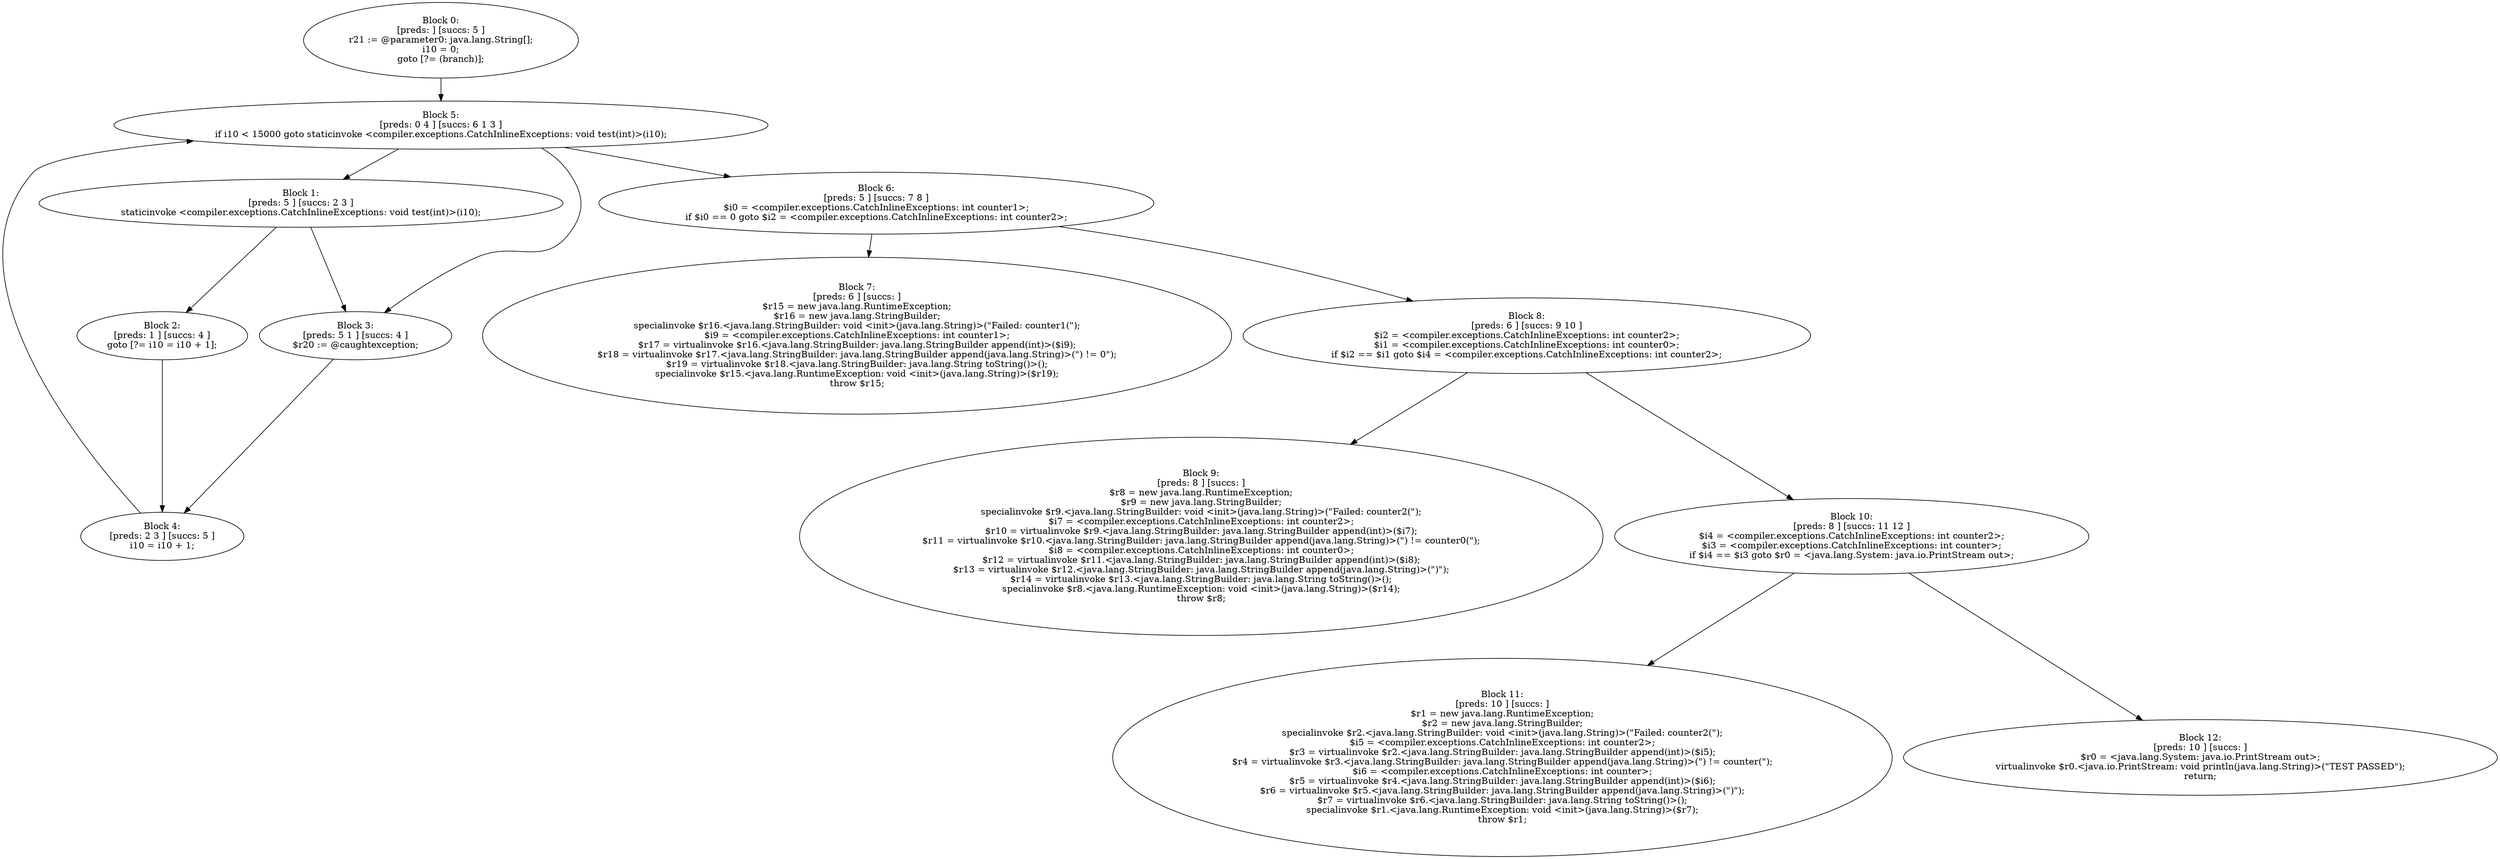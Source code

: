 digraph "unitGraph" {
    "Block 0:
[preds: ] [succs: 5 ]
r21 := @parameter0: java.lang.String[];
i10 = 0;
goto [?= (branch)];
"
    "Block 1:
[preds: 5 ] [succs: 2 3 ]
staticinvoke <compiler.exceptions.CatchInlineExceptions: void test(int)>(i10);
"
    "Block 2:
[preds: 1 ] [succs: 4 ]
goto [?= i10 = i10 + 1];
"
    "Block 3:
[preds: 5 1 ] [succs: 4 ]
$r20 := @caughtexception;
"
    "Block 4:
[preds: 2 3 ] [succs: 5 ]
i10 = i10 + 1;
"
    "Block 5:
[preds: 0 4 ] [succs: 6 1 3 ]
if i10 < 15000 goto staticinvoke <compiler.exceptions.CatchInlineExceptions: void test(int)>(i10);
"
    "Block 6:
[preds: 5 ] [succs: 7 8 ]
$i0 = <compiler.exceptions.CatchInlineExceptions: int counter1>;
if $i0 == 0 goto $i2 = <compiler.exceptions.CatchInlineExceptions: int counter2>;
"
    "Block 7:
[preds: 6 ] [succs: ]
$r15 = new java.lang.RuntimeException;
$r16 = new java.lang.StringBuilder;
specialinvoke $r16.<java.lang.StringBuilder: void <init>(java.lang.String)>(\"Failed: counter1(\");
$i9 = <compiler.exceptions.CatchInlineExceptions: int counter1>;
$r17 = virtualinvoke $r16.<java.lang.StringBuilder: java.lang.StringBuilder append(int)>($i9);
$r18 = virtualinvoke $r17.<java.lang.StringBuilder: java.lang.StringBuilder append(java.lang.String)>(\") != 0\");
$r19 = virtualinvoke $r18.<java.lang.StringBuilder: java.lang.String toString()>();
specialinvoke $r15.<java.lang.RuntimeException: void <init>(java.lang.String)>($r19);
throw $r15;
"
    "Block 8:
[preds: 6 ] [succs: 9 10 ]
$i2 = <compiler.exceptions.CatchInlineExceptions: int counter2>;
$i1 = <compiler.exceptions.CatchInlineExceptions: int counter0>;
if $i2 == $i1 goto $i4 = <compiler.exceptions.CatchInlineExceptions: int counter2>;
"
    "Block 9:
[preds: 8 ] [succs: ]
$r8 = new java.lang.RuntimeException;
$r9 = new java.lang.StringBuilder;
specialinvoke $r9.<java.lang.StringBuilder: void <init>(java.lang.String)>(\"Failed: counter2(\");
$i7 = <compiler.exceptions.CatchInlineExceptions: int counter2>;
$r10 = virtualinvoke $r9.<java.lang.StringBuilder: java.lang.StringBuilder append(int)>($i7);
$r11 = virtualinvoke $r10.<java.lang.StringBuilder: java.lang.StringBuilder append(java.lang.String)>(\") != counter0(\");
$i8 = <compiler.exceptions.CatchInlineExceptions: int counter0>;
$r12 = virtualinvoke $r11.<java.lang.StringBuilder: java.lang.StringBuilder append(int)>($i8);
$r13 = virtualinvoke $r12.<java.lang.StringBuilder: java.lang.StringBuilder append(java.lang.String)>(\")\");
$r14 = virtualinvoke $r13.<java.lang.StringBuilder: java.lang.String toString()>();
specialinvoke $r8.<java.lang.RuntimeException: void <init>(java.lang.String)>($r14);
throw $r8;
"
    "Block 10:
[preds: 8 ] [succs: 11 12 ]
$i4 = <compiler.exceptions.CatchInlineExceptions: int counter2>;
$i3 = <compiler.exceptions.CatchInlineExceptions: int counter>;
if $i4 == $i3 goto $r0 = <java.lang.System: java.io.PrintStream out>;
"
    "Block 11:
[preds: 10 ] [succs: ]
$r1 = new java.lang.RuntimeException;
$r2 = new java.lang.StringBuilder;
specialinvoke $r2.<java.lang.StringBuilder: void <init>(java.lang.String)>(\"Failed: counter2(\");
$i5 = <compiler.exceptions.CatchInlineExceptions: int counter2>;
$r3 = virtualinvoke $r2.<java.lang.StringBuilder: java.lang.StringBuilder append(int)>($i5);
$r4 = virtualinvoke $r3.<java.lang.StringBuilder: java.lang.StringBuilder append(java.lang.String)>(\") != counter(\");
$i6 = <compiler.exceptions.CatchInlineExceptions: int counter>;
$r5 = virtualinvoke $r4.<java.lang.StringBuilder: java.lang.StringBuilder append(int)>($i6);
$r6 = virtualinvoke $r5.<java.lang.StringBuilder: java.lang.StringBuilder append(java.lang.String)>(\")\");
$r7 = virtualinvoke $r6.<java.lang.StringBuilder: java.lang.String toString()>();
specialinvoke $r1.<java.lang.RuntimeException: void <init>(java.lang.String)>($r7);
throw $r1;
"
    "Block 12:
[preds: 10 ] [succs: ]
$r0 = <java.lang.System: java.io.PrintStream out>;
virtualinvoke $r0.<java.io.PrintStream: void println(java.lang.String)>(\"TEST PASSED\");
return;
"
    "Block 0:
[preds: ] [succs: 5 ]
r21 := @parameter0: java.lang.String[];
i10 = 0;
goto [?= (branch)];
"->"Block 5:
[preds: 0 4 ] [succs: 6 1 3 ]
if i10 < 15000 goto staticinvoke <compiler.exceptions.CatchInlineExceptions: void test(int)>(i10);
";
    "Block 1:
[preds: 5 ] [succs: 2 3 ]
staticinvoke <compiler.exceptions.CatchInlineExceptions: void test(int)>(i10);
"->"Block 2:
[preds: 1 ] [succs: 4 ]
goto [?= i10 = i10 + 1];
";
    "Block 1:
[preds: 5 ] [succs: 2 3 ]
staticinvoke <compiler.exceptions.CatchInlineExceptions: void test(int)>(i10);
"->"Block 3:
[preds: 5 1 ] [succs: 4 ]
$r20 := @caughtexception;
";
    "Block 2:
[preds: 1 ] [succs: 4 ]
goto [?= i10 = i10 + 1];
"->"Block 4:
[preds: 2 3 ] [succs: 5 ]
i10 = i10 + 1;
";
    "Block 3:
[preds: 5 1 ] [succs: 4 ]
$r20 := @caughtexception;
"->"Block 4:
[preds: 2 3 ] [succs: 5 ]
i10 = i10 + 1;
";
    "Block 4:
[preds: 2 3 ] [succs: 5 ]
i10 = i10 + 1;
"->"Block 5:
[preds: 0 4 ] [succs: 6 1 3 ]
if i10 < 15000 goto staticinvoke <compiler.exceptions.CatchInlineExceptions: void test(int)>(i10);
";
    "Block 5:
[preds: 0 4 ] [succs: 6 1 3 ]
if i10 < 15000 goto staticinvoke <compiler.exceptions.CatchInlineExceptions: void test(int)>(i10);
"->"Block 6:
[preds: 5 ] [succs: 7 8 ]
$i0 = <compiler.exceptions.CatchInlineExceptions: int counter1>;
if $i0 == 0 goto $i2 = <compiler.exceptions.CatchInlineExceptions: int counter2>;
";
    "Block 5:
[preds: 0 4 ] [succs: 6 1 3 ]
if i10 < 15000 goto staticinvoke <compiler.exceptions.CatchInlineExceptions: void test(int)>(i10);
"->"Block 1:
[preds: 5 ] [succs: 2 3 ]
staticinvoke <compiler.exceptions.CatchInlineExceptions: void test(int)>(i10);
";
    "Block 5:
[preds: 0 4 ] [succs: 6 1 3 ]
if i10 < 15000 goto staticinvoke <compiler.exceptions.CatchInlineExceptions: void test(int)>(i10);
"->"Block 3:
[preds: 5 1 ] [succs: 4 ]
$r20 := @caughtexception;
";
    "Block 6:
[preds: 5 ] [succs: 7 8 ]
$i0 = <compiler.exceptions.CatchInlineExceptions: int counter1>;
if $i0 == 0 goto $i2 = <compiler.exceptions.CatchInlineExceptions: int counter2>;
"->"Block 7:
[preds: 6 ] [succs: ]
$r15 = new java.lang.RuntimeException;
$r16 = new java.lang.StringBuilder;
specialinvoke $r16.<java.lang.StringBuilder: void <init>(java.lang.String)>(\"Failed: counter1(\");
$i9 = <compiler.exceptions.CatchInlineExceptions: int counter1>;
$r17 = virtualinvoke $r16.<java.lang.StringBuilder: java.lang.StringBuilder append(int)>($i9);
$r18 = virtualinvoke $r17.<java.lang.StringBuilder: java.lang.StringBuilder append(java.lang.String)>(\") != 0\");
$r19 = virtualinvoke $r18.<java.lang.StringBuilder: java.lang.String toString()>();
specialinvoke $r15.<java.lang.RuntimeException: void <init>(java.lang.String)>($r19);
throw $r15;
";
    "Block 6:
[preds: 5 ] [succs: 7 8 ]
$i0 = <compiler.exceptions.CatchInlineExceptions: int counter1>;
if $i0 == 0 goto $i2 = <compiler.exceptions.CatchInlineExceptions: int counter2>;
"->"Block 8:
[preds: 6 ] [succs: 9 10 ]
$i2 = <compiler.exceptions.CatchInlineExceptions: int counter2>;
$i1 = <compiler.exceptions.CatchInlineExceptions: int counter0>;
if $i2 == $i1 goto $i4 = <compiler.exceptions.CatchInlineExceptions: int counter2>;
";
    "Block 8:
[preds: 6 ] [succs: 9 10 ]
$i2 = <compiler.exceptions.CatchInlineExceptions: int counter2>;
$i1 = <compiler.exceptions.CatchInlineExceptions: int counter0>;
if $i2 == $i1 goto $i4 = <compiler.exceptions.CatchInlineExceptions: int counter2>;
"->"Block 9:
[preds: 8 ] [succs: ]
$r8 = new java.lang.RuntimeException;
$r9 = new java.lang.StringBuilder;
specialinvoke $r9.<java.lang.StringBuilder: void <init>(java.lang.String)>(\"Failed: counter2(\");
$i7 = <compiler.exceptions.CatchInlineExceptions: int counter2>;
$r10 = virtualinvoke $r9.<java.lang.StringBuilder: java.lang.StringBuilder append(int)>($i7);
$r11 = virtualinvoke $r10.<java.lang.StringBuilder: java.lang.StringBuilder append(java.lang.String)>(\") != counter0(\");
$i8 = <compiler.exceptions.CatchInlineExceptions: int counter0>;
$r12 = virtualinvoke $r11.<java.lang.StringBuilder: java.lang.StringBuilder append(int)>($i8);
$r13 = virtualinvoke $r12.<java.lang.StringBuilder: java.lang.StringBuilder append(java.lang.String)>(\")\");
$r14 = virtualinvoke $r13.<java.lang.StringBuilder: java.lang.String toString()>();
specialinvoke $r8.<java.lang.RuntimeException: void <init>(java.lang.String)>($r14);
throw $r8;
";
    "Block 8:
[preds: 6 ] [succs: 9 10 ]
$i2 = <compiler.exceptions.CatchInlineExceptions: int counter2>;
$i1 = <compiler.exceptions.CatchInlineExceptions: int counter0>;
if $i2 == $i1 goto $i4 = <compiler.exceptions.CatchInlineExceptions: int counter2>;
"->"Block 10:
[preds: 8 ] [succs: 11 12 ]
$i4 = <compiler.exceptions.CatchInlineExceptions: int counter2>;
$i3 = <compiler.exceptions.CatchInlineExceptions: int counter>;
if $i4 == $i3 goto $r0 = <java.lang.System: java.io.PrintStream out>;
";
    "Block 10:
[preds: 8 ] [succs: 11 12 ]
$i4 = <compiler.exceptions.CatchInlineExceptions: int counter2>;
$i3 = <compiler.exceptions.CatchInlineExceptions: int counter>;
if $i4 == $i3 goto $r0 = <java.lang.System: java.io.PrintStream out>;
"->"Block 11:
[preds: 10 ] [succs: ]
$r1 = new java.lang.RuntimeException;
$r2 = new java.lang.StringBuilder;
specialinvoke $r2.<java.lang.StringBuilder: void <init>(java.lang.String)>(\"Failed: counter2(\");
$i5 = <compiler.exceptions.CatchInlineExceptions: int counter2>;
$r3 = virtualinvoke $r2.<java.lang.StringBuilder: java.lang.StringBuilder append(int)>($i5);
$r4 = virtualinvoke $r3.<java.lang.StringBuilder: java.lang.StringBuilder append(java.lang.String)>(\") != counter(\");
$i6 = <compiler.exceptions.CatchInlineExceptions: int counter>;
$r5 = virtualinvoke $r4.<java.lang.StringBuilder: java.lang.StringBuilder append(int)>($i6);
$r6 = virtualinvoke $r5.<java.lang.StringBuilder: java.lang.StringBuilder append(java.lang.String)>(\")\");
$r7 = virtualinvoke $r6.<java.lang.StringBuilder: java.lang.String toString()>();
specialinvoke $r1.<java.lang.RuntimeException: void <init>(java.lang.String)>($r7);
throw $r1;
";
    "Block 10:
[preds: 8 ] [succs: 11 12 ]
$i4 = <compiler.exceptions.CatchInlineExceptions: int counter2>;
$i3 = <compiler.exceptions.CatchInlineExceptions: int counter>;
if $i4 == $i3 goto $r0 = <java.lang.System: java.io.PrintStream out>;
"->"Block 12:
[preds: 10 ] [succs: ]
$r0 = <java.lang.System: java.io.PrintStream out>;
virtualinvoke $r0.<java.io.PrintStream: void println(java.lang.String)>(\"TEST PASSED\");
return;
";
}
